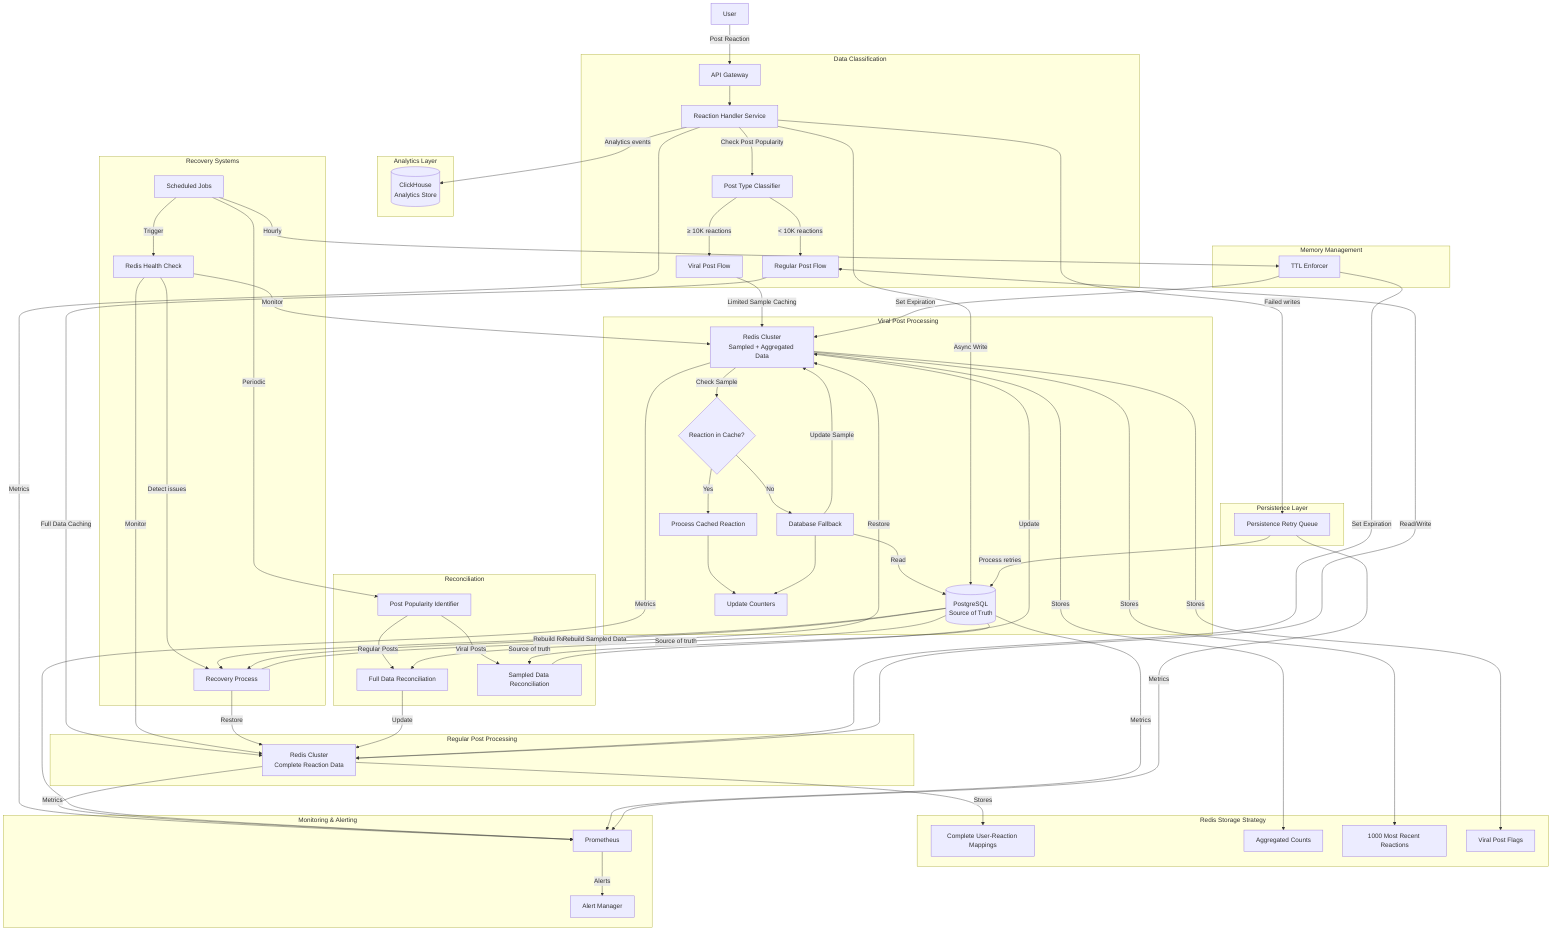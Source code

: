 flowchart TD
    User[User] -->|Post Reaction| API[API Gateway]
    
    subgraph "Data Classification"
        API --> ReactHandler[Reaction Handler Service]
        ReactHandler -->|Check Post Popularity| PostClassifier[Post Type Classifier]
        PostClassifier -->|< 10K reactions| RegularPostFlow[Regular Post Flow]
        PostClassifier -->|≥ 10K reactions| ViralPostFlow[Viral Post Flow]
    end
    
    subgraph "Regular Post Processing"
        RegularPostFlow -->|Full Data Caching| RegularRedis[Redis Cluster\nComplete Reaction Data]
        RegularRedis -->|Read/Write| RegularPostFlow
    end

    subgraph "Viral Post Processing"
        ViralPostFlow -->|Limited Sample Caching| ViralRedis[Redis Cluster\nSampled + Aggregated Data]
        ViralRedis -->|Check Sample| ReactionCheck{Reaction in Cache?}
        ReactionCheck -->|Yes| CachedProcess[Process Cached Reaction]
        ReactionCheck -->|No| DBFallback[Database Fallback]
        DBFallback -->|Read| PostgreSQL
        DBFallback -->|Update Sample| ViralRedis
        CachedProcess --> UpdateCounters[Update Counters]
        DBFallback --> UpdateCounters
    end

    subgraph "Redis Storage Strategy"
        RegularRedis -->|Stores| CompleteData[Complete User-Reaction Mappings]
        ViralRedis -->|Stores| AggregatedData[Aggregated Counts]
        ViralRedis -->|Stores| SampleData[1000 Most Recent Reactions]
        ViralRedis -->|Stores| ViralFlags[Viral Post Flags]
    end

    subgraph "Persistence Layer"
        ReactHandler -->|Async Write| PostgreSQL[(PostgreSQL\nSource of Truth)]
        ReactHandler -->|Failed writes| RetryQueue[Persistence Retry Queue]
        RetryQueue -->|Process retries| PostgreSQL
    end

    subgraph "Analytics Layer"
        ReactHandler -->|Analytics events| ClickHouse[(ClickHouse\nAnalytics Store)]
    end

    subgraph "Recovery Systems"
        Scheduler[Scheduled Jobs] -->|Trigger| RedisHealth[Redis Health Check]
        RedisHealth -->|Monitor| RegularRedis
        RedisHealth -->|Monitor| ViralRedis
        RedisHealth -->|Detect issues| RecoveryProcess[Recovery Process]
        PostgreSQL -->|Rebuild Regular Data| RecoveryProcess
        PostgreSQL -->|Rebuild Sampled Data| RecoveryProcess
        RecoveryProcess -->|Restore| RegularRedis
        RecoveryProcess -->|Restore| ViralRedis
    end

    subgraph "Monitoring & Alerting"
        ReactHandler -->|Metrics| Prometheus[Prometheus]
        RegularRedis -->|Metrics| Prometheus
        ViralRedis -->|Metrics| Prometheus
        PostgreSQL -->|Metrics| Prometheus
        RetryQueue -->|Metrics| Prometheus
        Prometheus -->|Alerts| AlertManager[Alert Manager]
    end

    subgraph "Reconciliation"
        Scheduler -->|Periodic| PostIdentifier[Post Popularity Identifier]
        PostIdentifier -->|Regular Posts| RegularReconcile[Full Data Reconciliation]
        PostIdentifier -->|Viral Posts| ViralReconcile[Sampled Data Reconciliation]
        PostgreSQL -->|Source of truth| RegularReconcile
        PostgreSQL -->|Source of truth| ViralReconcile
        RegularReconcile -->|Update| RegularRedis
        ViralReconcile -->|Update| ViralRedis
    end

    subgraph "Memory Management"
        Scheduler -->|Hourly| TTLEnforcer[TTL Enforcer]
        TTLEnforcer -->|Set Expiration| RegularRedis
        TTLEnforcer -->|Set Expiration| ViralRedis
    end